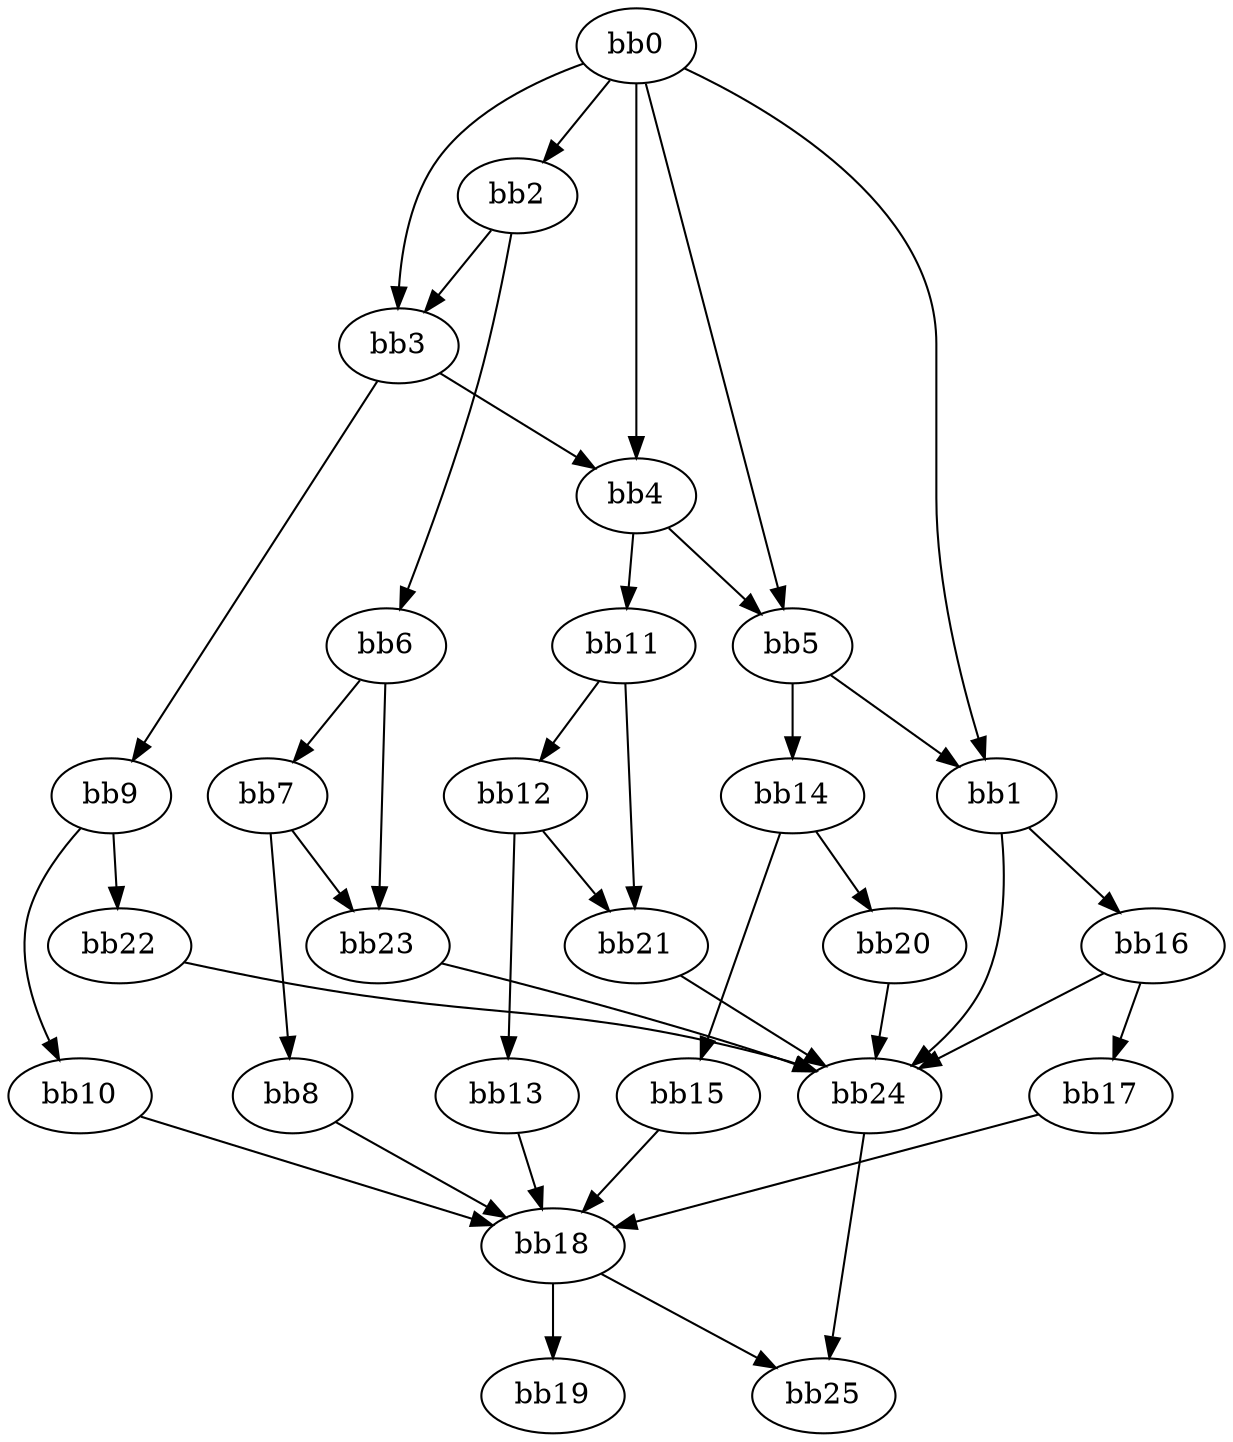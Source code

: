 digraph {
    0 [ label = "bb0\l" ]
    1 [ label = "bb1\l" ]
    2 [ label = "bb2\l" ]
    3 [ label = "bb3\l" ]
    4 [ label = "bb4\l" ]
    5 [ label = "bb5\l" ]
    6 [ label = "bb6\l" ]
    7 [ label = "bb7\l" ]
    8 [ label = "bb8\l" ]
    9 [ label = "bb9\l" ]
    10 [ label = "bb10\l" ]
    11 [ label = "bb11\l" ]
    12 [ label = "bb12\l" ]
    13 [ label = "bb13\l" ]
    14 [ label = "bb14\l" ]
    15 [ label = "bb15\l" ]
    16 [ label = "bb16\l" ]
    17 [ label = "bb17\l" ]
    18 [ label = "bb18\l" ]
    19 [ label = "bb19\l" ]
    20 [ label = "bb20\l" ]
    21 [ label = "bb21\l" ]
    22 [ label = "bb22\l" ]
    23 [ label = "bb23\l" ]
    24 [ label = "bb24\l" ]
    25 [ label = "bb25\l" ]
    0 -> 1 [ ]
    0 -> 2 [ ]
    0 -> 3 [ ]
    0 -> 4 [ ]
    0 -> 5 [ ]
    1 -> 16 [ ]
    1 -> 24 [ ]
    2 -> 3 [ ]
    2 -> 6 [ ]
    3 -> 4 [ ]
    3 -> 9 [ ]
    4 -> 5 [ ]
    4 -> 11 [ ]
    5 -> 1 [ ]
    5 -> 14 [ ]
    6 -> 7 [ ]
    6 -> 23 [ ]
    7 -> 8 [ ]
    7 -> 23 [ ]
    8 -> 18 [ ]
    9 -> 10 [ ]
    9 -> 22 [ ]
    10 -> 18 [ ]
    11 -> 12 [ ]
    11 -> 21 [ ]
    12 -> 13 [ ]
    12 -> 21 [ ]
    13 -> 18 [ ]
    14 -> 15 [ ]
    14 -> 20 [ ]
    15 -> 18 [ ]
    16 -> 17 [ ]
    16 -> 24 [ ]
    17 -> 18 [ ]
    18 -> 19 [ ]
    18 -> 25 [ ]
    20 -> 24 [ ]
    21 -> 24 [ ]
    22 -> 24 [ ]
    23 -> 24 [ ]
    24 -> 25 [ ]
}

